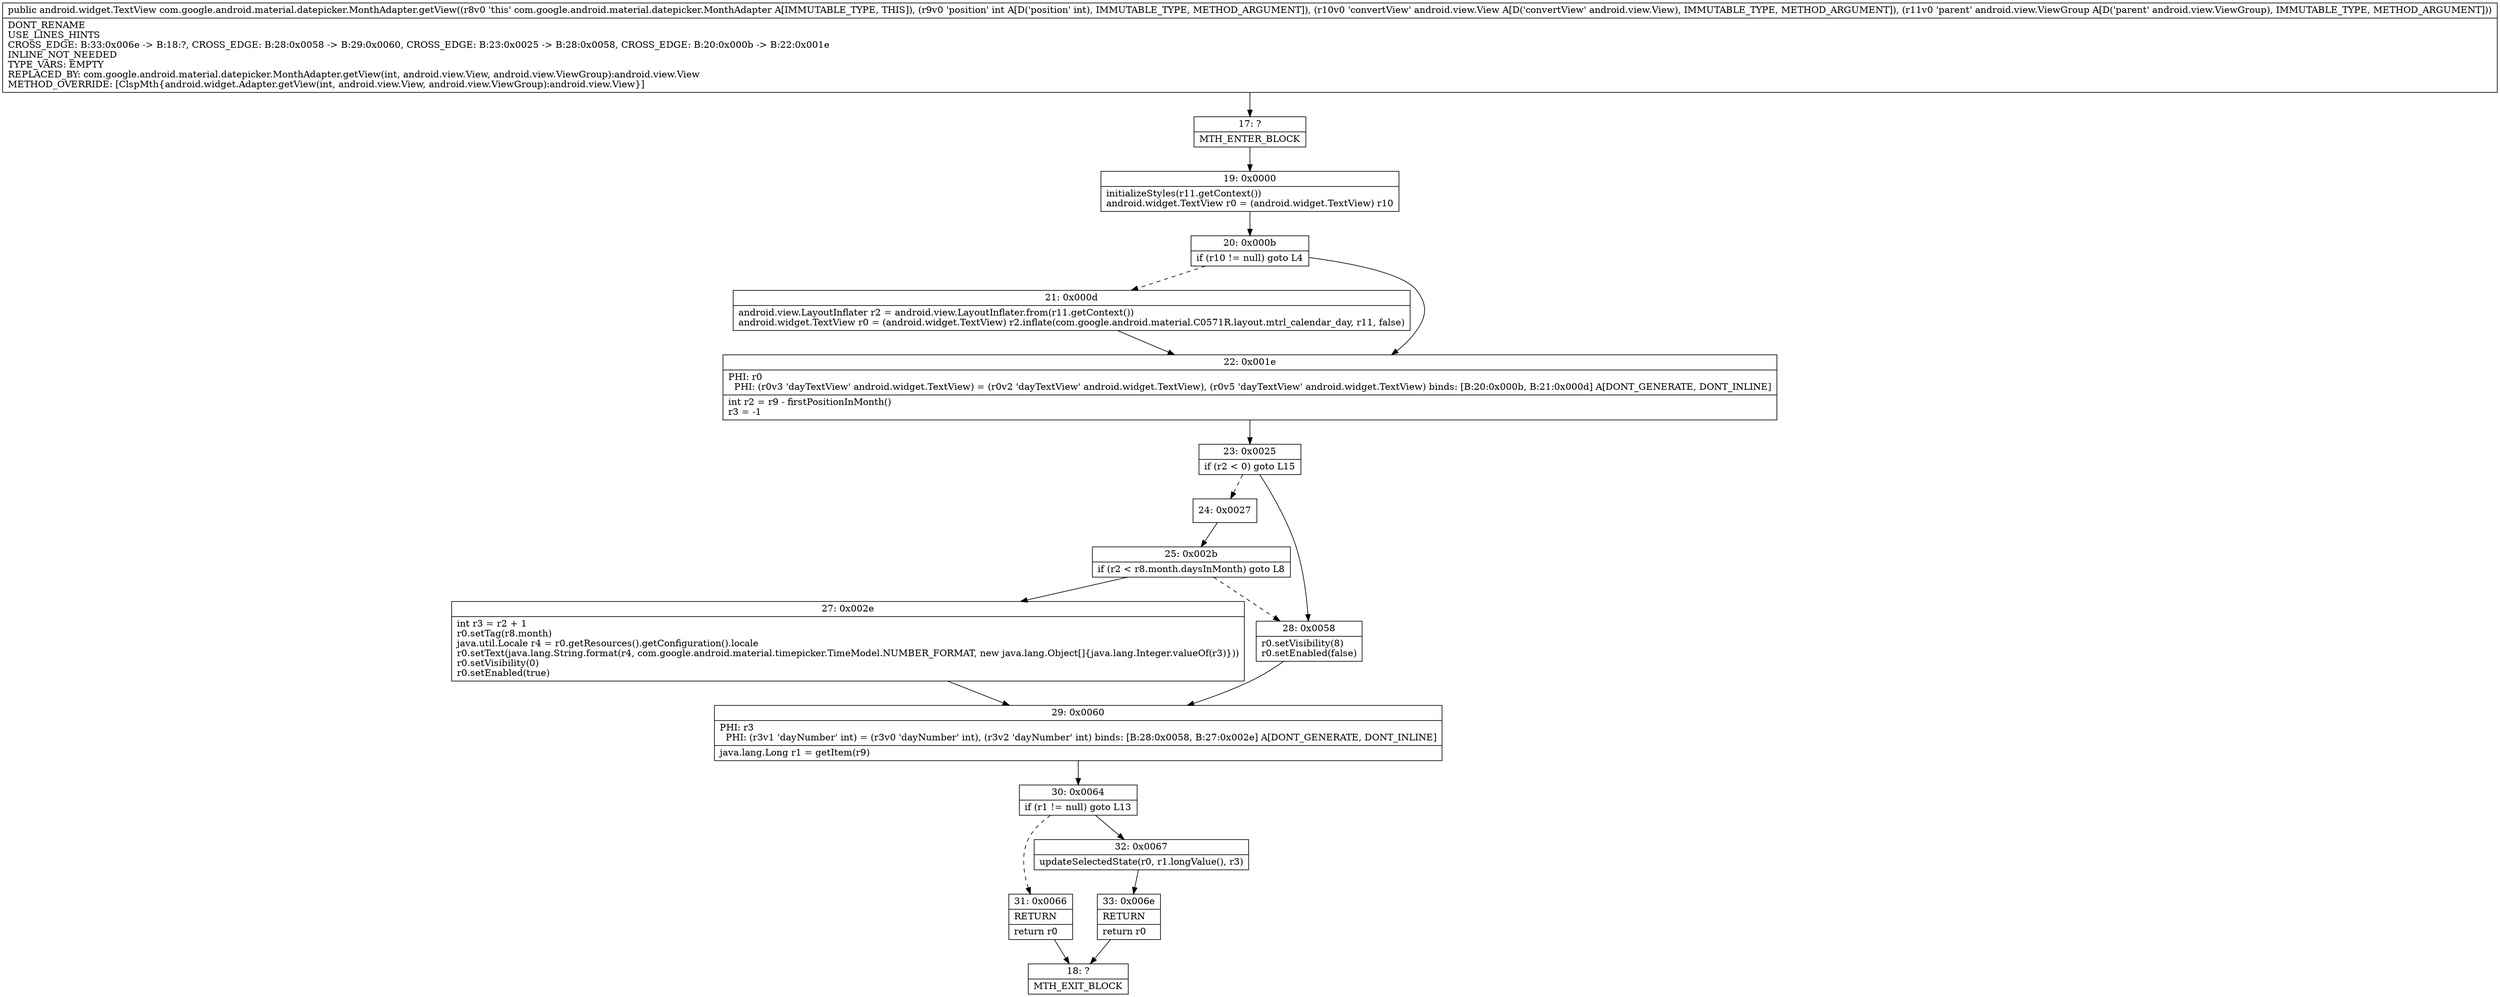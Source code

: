 digraph "CFG forcom.google.android.material.datepicker.MonthAdapter.getView(ILandroid\/view\/View;Landroid\/view\/ViewGroup;)Landroid\/widget\/TextView;" {
Node_17 [shape=record,label="{17\:\ ?|MTH_ENTER_BLOCK\l}"];
Node_19 [shape=record,label="{19\:\ 0x0000|initializeStyles(r11.getContext())\landroid.widget.TextView r0 = (android.widget.TextView) r10\l}"];
Node_20 [shape=record,label="{20\:\ 0x000b|if (r10 != null) goto L4\l}"];
Node_21 [shape=record,label="{21\:\ 0x000d|android.view.LayoutInflater r2 = android.view.LayoutInflater.from(r11.getContext())\landroid.widget.TextView r0 = (android.widget.TextView) r2.inflate(com.google.android.material.C0571R.layout.mtrl_calendar_day, r11, false)\l}"];
Node_22 [shape=record,label="{22\:\ 0x001e|PHI: r0 \l  PHI: (r0v3 'dayTextView' android.widget.TextView) = (r0v2 'dayTextView' android.widget.TextView), (r0v5 'dayTextView' android.widget.TextView) binds: [B:20:0x000b, B:21:0x000d] A[DONT_GENERATE, DONT_INLINE]\l|int r2 = r9 \- firstPositionInMonth()\lr3 = \-1\l}"];
Node_23 [shape=record,label="{23\:\ 0x0025|if (r2 \< 0) goto L15\l}"];
Node_24 [shape=record,label="{24\:\ 0x0027}"];
Node_25 [shape=record,label="{25\:\ 0x002b|if (r2 \< r8.month.daysInMonth) goto L8\l}"];
Node_27 [shape=record,label="{27\:\ 0x002e|int r3 = r2 + 1\lr0.setTag(r8.month)\ljava.util.Locale r4 = r0.getResources().getConfiguration().locale\lr0.setText(java.lang.String.format(r4, com.google.android.material.timepicker.TimeModel.NUMBER_FORMAT, new java.lang.Object[]\{java.lang.Integer.valueOf(r3)\}))\lr0.setVisibility(0)\lr0.setEnabled(true)\l}"];
Node_29 [shape=record,label="{29\:\ 0x0060|PHI: r3 \l  PHI: (r3v1 'dayNumber' int) = (r3v0 'dayNumber' int), (r3v2 'dayNumber' int) binds: [B:28:0x0058, B:27:0x002e] A[DONT_GENERATE, DONT_INLINE]\l|java.lang.Long r1 = getItem(r9)\l}"];
Node_30 [shape=record,label="{30\:\ 0x0064|if (r1 != null) goto L13\l}"];
Node_31 [shape=record,label="{31\:\ 0x0066|RETURN\l|return r0\l}"];
Node_18 [shape=record,label="{18\:\ ?|MTH_EXIT_BLOCK\l}"];
Node_32 [shape=record,label="{32\:\ 0x0067|updateSelectedState(r0, r1.longValue(), r3)\l}"];
Node_33 [shape=record,label="{33\:\ 0x006e|RETURN\l|return r0\l}"];
Node_28 [shape=record,label="{28\:\ 0x0058|r0.setVisibility(8)\lr0.setEnabled(false)\l}"];
MethodNode[shape=record,label="{public android.widget.TextView com.google.android.material.datepicker.MonthAdapter.getView((r8v0 'this' com.google.android.material.datepicker.MonthAdapter A[IMMUTABLE_TYPE, THIS]), (r9v0 'position' int A[D('position' int), IMMUTABLE_TYPE, METHOD_ARGUMENT]), (r10v0 'convertView' android.view.View A[D('convertView' android.view.View), IMMUTABLE_TYPE, METHOD_ARGUMENT]), (r11v0 'parent' android.view.ViewGroup A[D('parent' android.view.ViewGroup), IMMUTABLE_TYPE, METHOD_ARGUMENT]))  | DONT_RENAME\lUSE_LINES_HINTS\lCROSS_EDGE: B:33:0x006e \-\> B:18:?, CROSS_EDGE: B:28:0x0058 \-\> B:29:0x0060, CROSS_EDGE: B:23:0x0025 \-\> B:28:0x0058, CROSS_EDGE: B:20:0x000b \-\> B:22:0x001e\lINLINE_NOT_NEEDED\lTYPE_VARS: EMPTY\lREPLACED_BY: com.google.android.material.datepicker.MonthAdapter.getView(int, android.view.View, android.view.ViewGroup):android.view.View\lMETHOD_OVERRIDE: [ClspMth\{android.widget.Adapter.getView(int, android.view.View, android.view.ViewGroup):android.view.View\}]\l}"];
MethodNode -> Node_17;Node_17 -> Node_19;
Node_19 -> Node_20;
Node_20 -> Node_21[style=dashed];
Node_20 -> Node_22;
Node_21 -> Node_22;
Node_22 -> Node_23;
Node_23 -> Node_24[style=dashed];
Node_23 -> Node_28;
Node_24 -> Node_25;
Node_25 -> Node_27;
Node_25 -> Node_28[style=dashed];
Node_27 -> Node_29;
Node_29 -> Node_30;
Node_30 -> Node_31[style=dashed];
Node_30 -> Node_32;
Node_31 -> Node_18;
Node_32 -> Node_33;
Node_33 -> Node_18;
Node_28 -> Node_29;
}

